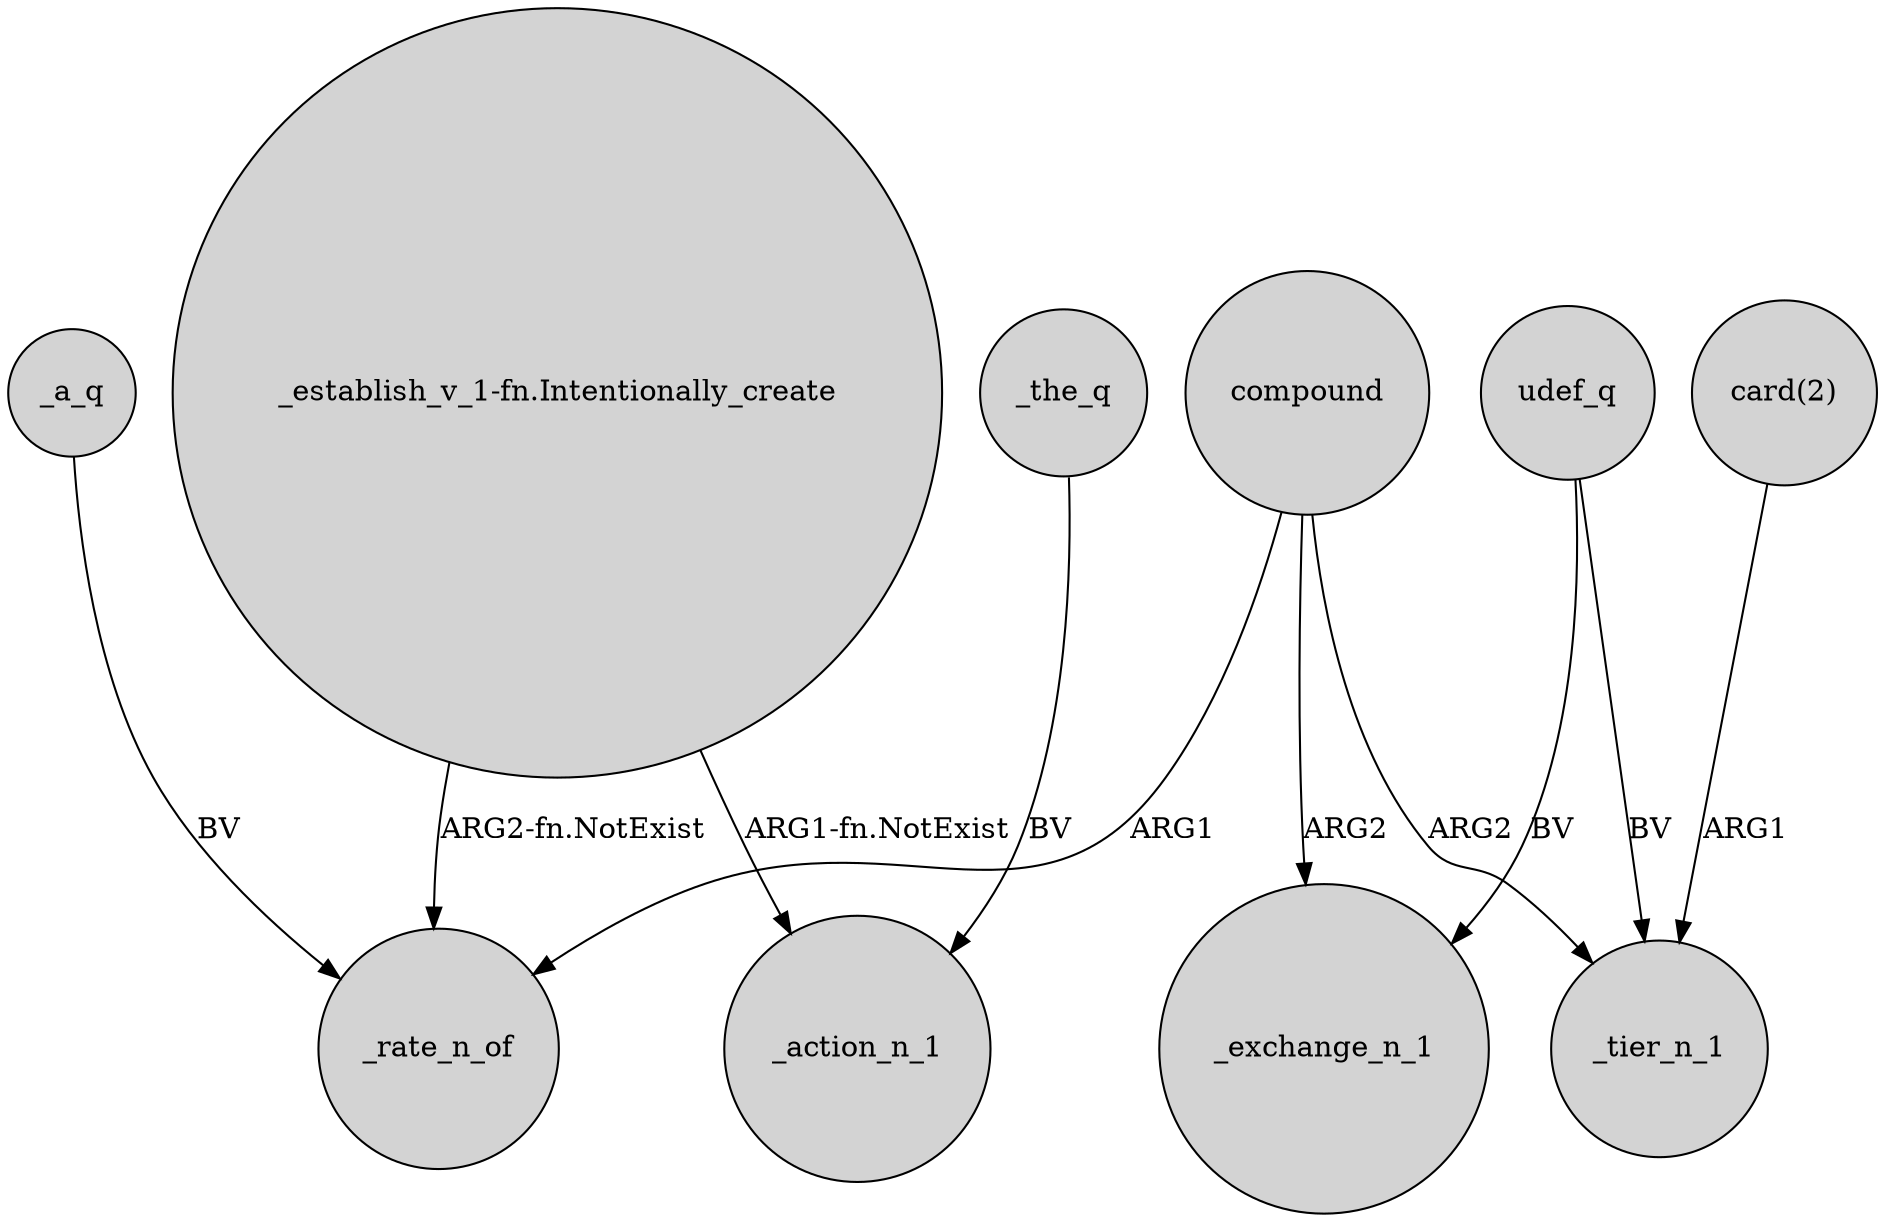 digraph {
	node [shape=circle style=filled]
	compound -> _rate_n_of [label=ARG1]
	"_establish_v_1-fn.Intentionally_create" -> _action_n_1 [label="ARG1-fn.NotExist"]
	udef_q -> _tier_n_1 [label=BV]
	_the_q -> _action_n_1 [label=BV]
	_a_q -> _rate_n_of [label=BV]
	compound -> _tier_n_1 [label=ARG2]
	udef_q -> _exchange_n_1 [label=BV]
	compound -> _exchange_n_1 [label=ARG2]
	"_establish_v_1-fn.Intentionally_create" -> _rate_n_of [label="ARG2-fn.NotExist"]
	"card(2)" -> _tier_n_1 [label=ARG1]
}
